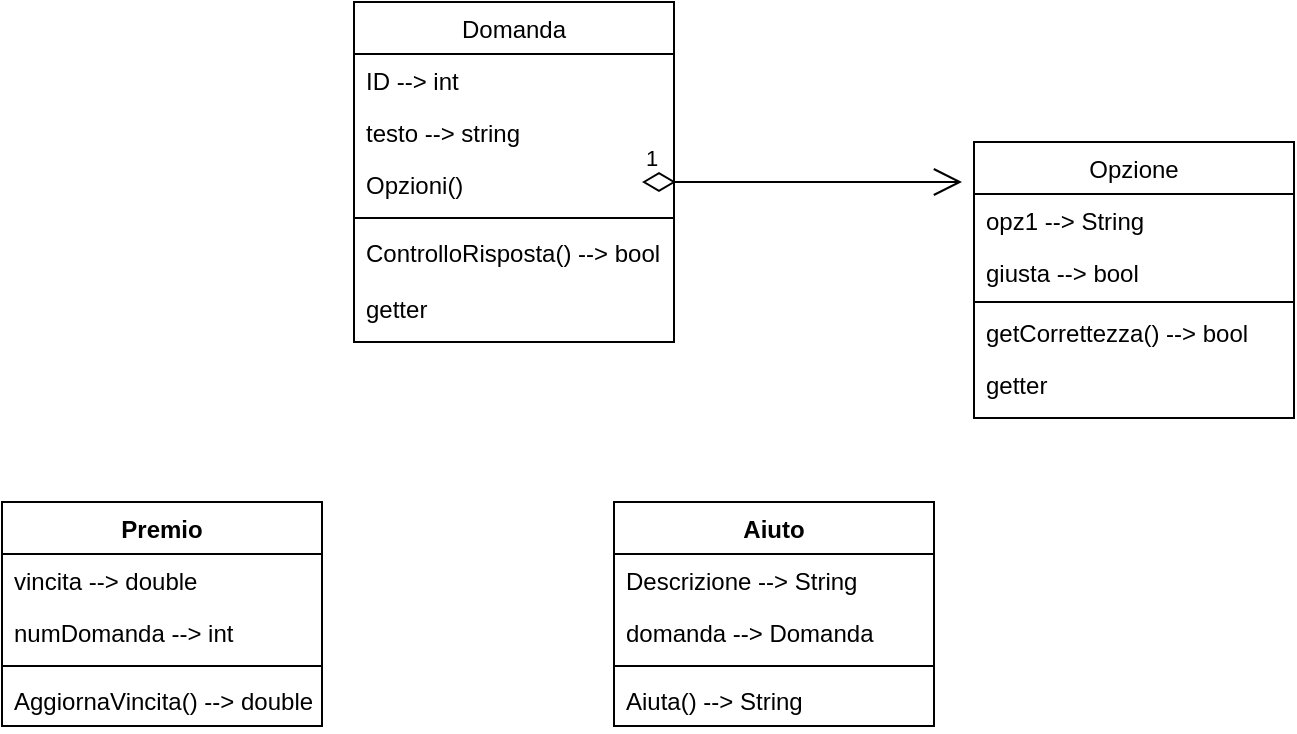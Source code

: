 <mxfile version="21.2.1" type="github">
  <diagram id="C5RBs43oDa-KdzZeNtuy" name="Page-1">
    <mxGraphModel dx="1434" dy="764" grid="1" gridSize="10" guides="1" tooltips="1" connect="1" arrows="1" fold="1" page="1" pageScale="1" pageWidth="827" pageHeight="1169" math="0" shadow="0">
      <root>
        <mxCell id="WIyWlLk6GJQsqaUBKTNV-0" />
        <mxCell id="WIyWlLk6GJQsqaUBKTNV-1" parent="WIyWlLk6GJQsqaUBKTNV-0" />
        <mxCell id="zkfFHV4jXpPFQw0GAbJ--17" value="Domanda" style="swimlane;fontStyle=0;align=center;verticalAlign=top;childLayout=stackLayout;horizontal=1;startSize=26;horizontalStack=0;resizeParent=1;resizeLast=0;collapsible=1;marginBottom=0;rounded=0;shadow=0;strokeWidth=1;" parent="WIyWlLk6GJQsqaUBKTNV-1" vertex="1">
          <mxGeometry x="270" y="120" width="160" height="170" as="geometry">
            <mxRectangle x="550" y="140" width="160" height="26" as="alternateBounds" />
          </mxGeometry>
        </mxCell>
        <mxCell id="zkfFHV4jXpPFQw0GAbJ--18" value="ID --&gt; int" style="text;align=left;verticalAlign=top;spacingLeft=4;spacingRight=4;overflow=hidden;rotatable=0;points=[[0,0.5],[1,0.5]];portConstraint=eastwest;" parent="zkfFHV4jXpPFQw0GAbJ--17" vertex="1">
          <mxGeometry y="26" width="160" height="26" as="geometry" />
        </mxCell>
        <mxCell id="zkfFHV4jXpPFQw0GAbJ--19" value="testo --&gt; string" style="text;align=left;verticalAlign=top;spacingLeft=4;spacingRight=4;overflow=hidden;rotatable=0;points=[[0,0.5],[1,0.5]];portConstraint=eastwest;rounded=0;shadow=0;html=0;" parent="zkfFHV4jXpPFQw0GAbJ--17" vertex="1">
          <mxGeometry y="52" width="160" height="26" as="geometry" />
        </mxCell>
        <mxCell id="zkfFHV4jXpPFQw0GAbJ--20" value="Opzioni()" style="text;align=left;verticalAlign=top;spacingLeft=4;spacingRight=4;overflow=hidden;rotatable=0;points=[[0,0.5],[1,0.5]];portConstraint=eastwest;rounded=0;shadow=0;html=0;" parent="zkfFHV4jXpPFQw0GAbJ--17" vertex="1">
          <mxGeometry y="78" width="160" height="26" as="geometry" />
        </mxCell>
        <mxCell id="zkfFHV4jXpPFQw0GAbJ--23" value="" style="line;html=1;strokeWidth=1;align=left;verticalAlign=middle;spacingTop=-1;spacingLeft=3;spacingRight=3;rotatable=0;labelPosition=right;points=[];portConstraint=eastwest;" parent="zkfFHV4jXpPFQw0GAbJ--17" vertex="1">
          <mxGeometry y="104" width="160" height="8" as="geometry" />
        </mxCell>
        <mxCell id="zkfFHV4jXpPFQw0GAbJ--24" value="ControlloRisposta() --&gt; bool" style="text;align=left;verticalAlign=top;spacingLeft=4;spacingRight=4;overflow=hidden;rotatable=0;points=[[0,0.5],[1,0.5]];portConstraint=eastwest;" parent="zkfFHV4jXpPFQw0GAbJ--17" vertex="1">
          <mxGeometry y="112" width="160" height="28" as="geometry" />
        </mxCell>
        <mxCell id="IM52D3VcYmx-DJAXNfUQ-20" value="getter" style="text;align=left;verticalAlign=top;spacingLeft=4;spacingRight=4;overflow=hidden;rotatable=0;points=[[0,0.5],[1,0.5]];portConstraint=eastwest;" vertex="1" parent="zkfFHV4jXpPFQw0GAbJ--17">
          <mxGeometry y="140" width="160" height="30" as="geometry" />
        </mxCell>
        <mxCell id="IM52D3VcYmx-DJAXNfUQ-2" value="Opzione" style="swimlane;fontStyle=0;align=center;verticalAlign=top;childLayout=stackLayout;horizontal=1;startSize=26;horizontalStack=0;resizeParent=1;resizeLast=0;collapsible=1;marginBottom=0;rounded=0;shadow=0;strokeWidth=1;" vertex="1" parent="WIyWlLk6GJQsqaUBKTNV-1">
          <mxGeometry x="580" y="190" width="160" height="138" as="geometry">
            <mxRectangle x="550" y="140" width="160" height="26" as="alternateBounds" />
          </mxGeometry>
        </mxCell>
        <mxCell id="IM52D3VcYmx-DJAXNfUQ-3" value="opz1 --&gt; String" style="text;align=left;verticalAlign=top;spacingLeft=4;spacingRight=4;overflow=hidden;rotatable=0;points=[[0,0.5],[1,0.5]];portConstraint=eastwest;" vertex="1" parent="IM52D3VcYmx-DJAXNfUQ-2">
          <mxGeometry y="26" width="160" height="26" as="geometry" />
        </mxCell>
        <mxCell id="IM52D3VcYmx-DJAXNfUQ-11" value="giusta --&gt; bool" style="text;align=left;verticalAlign=top;spacingLeft=4;spacingRight=4;overflow=hidden;rotatable=0;points=[[0,0.5],[1,0.5]];portConstraint=eastwest;rounded=0;shadow=0;html=0;" vertex="1" parent="IM52D3VcYmx-DJAXNfUQ-2">
          <mxGeometry y="52" width="160" height="26" as="geometry" />
        </mxCell>
        <mxCell id="IM52D3VcYmx-DJAXNfUQ-6" value="" style="line;html=1;strokeWidth=1;align=left;verticalAlign=middle;spacingTop=-1;spacingLeft=3;spacingRight=3;rotatable=0;labelPosition=right;points=[];portConstraint=eastwest;" vertex="1" parent="IM52D3VcYmx-DJAXNfUQ-2">
          <mxGeometry y="78" width="160" height="4" as="geometry" />
        </mxCell>
        <mxCell id="IM52D3VcYmx-DJAXNfUQ-19" value="getCorrettezza() --&gt; bool" style="text;align=left;verticalAlign=top;spacingLeft=4;spacingRight=4;overflow=hidden;rotatable=0;points=[[0,0.5],[1,0.5]];portConstraint=eastwest;" vertex="1" parent="IM52D3VcYmx-DJAXNfUQ-2">
          <mxGeometry y="82" width="160" height="26" as="geometry" />
        </mxCell>
        <mxCell id="IM52D3VcYmx-DJAXNfUQ-29" value="getter" style="text;align=left;verticalAlign=top;spacingLeft=4;spacingRight=4;overflow=hidden;rotatable=0;points=[[0,0.5],[1,0.5]];portConstraint=eastwest;" vertex="1" parent="IM52D3VcYmx-DJAXNfUQ-2">
          <mxGeometry y="108" width="160" height="30" as="geometry" />
        </mxCell>
        <mxCell id="IM52D3VcYmx-DJAXNfUQ-14" value="1" style="endArrow=open;html=1;endSize=12;startArrow=diamondThin;startSize=14;startFill=0;edgeStyle=orthogonalEdgeStyle;align=left;verticalAlign=bottom;rounded=0;" edge="1" parent="WIyWlLk6GJQsqaUBKTNV-1">
          <mxGeometry x="-1" y="3" relative="1" as="geometry">
            <mxPoint x="414" y="210" as="sourcePoint" />
            <mxPoint x="574" y="210" as="targetPoint" />
          </mxGeometry>
        </mxCell>
        <mxCell id="IM52D3VcYmx-DJAXNfUQ-15" value="Premio" style="swimlane;fontStyle=1;align=center;verticalAlign=top;childLayout=stackLayout;horizontal=1;startSize=26;horizontalStack=0;resizeParent=1;resizeParentMax=0;resizeLast=0;collapsible=1;marginBottom=0;whiteSpace=wrap;html=1;" vertex="1" parent="WIyWlLk6GJQsqaUBKTNV-1">
          <mxGeometry x="94" y="370" width="160" height="112" as="geometry" />
        </mxCell>
        <mxCell id="IM52D3VcYmx-DJAXNfUQ-16" value="vincita --&amp;gt; double&lt;br&gt;" style="text;strokeColor=none;fillColor=none;align=left;verticalAlign=top;spacingLeft=4;spacingRight=4;overflow=hidden;rotatable=0;points=[[0,0.5],[1,0.5]];portConstraint=eastwest;whiteSpace=wrap;html=1;" vertex="1" parent="IM52D3VcYmx-DJAXNfUQ-15">
          <mxGeometry y="26" width="160" height="26" as="geometry" />
        </mxCell>
        <mxCell id="IM52D3VcYmx-DJAXNfUQ-21" value="numDomanda --&amp;gt; int" style="text;strokeColor=none;fillColor=none;align=left;verticalAlign=top;spacingLeft=4;spacingRight=4;overflow=hidden;rotatable=0;points=[[0,0.5],[1,0.5]];portConstraint=eastwest;whiteSpace=wrap;html=1;" vertex="1" parent="IM52D3VcYmx-DJAXNfUQ-15">
          <mxGeometry y="52" width="160" height="26" as="geometry" />
        </mxCell>
        <mxCell id="IM52D3VcYmx-DJAXNfUQ-17" value="" style="line;strokeWidth=1;fillColor=none;align=left;verticalAlign=middle;spacingTop=-1;spacingLeft=3;spacingRight=3;rotatable=0;labelPosition=right;points=[];portConstraint=eastwest;strokeColor=inherit;" vertex="1" parent="IM52D3VcYmx-DJAXNfUQ-15">
          <mxGeometry y="78" width="160" height="8" as="geometry" />
        </mxCell>
        <mxCell id="IM52D3VcYmx-DJAXNfUQ-18" value="AggiornaVincita() --&amp;gt; double" style="text;strokeColor=none;fillColor=none;align=left;verticalAlign=top;spacingLeft=4;spacingRight=4;overflow=hidden;rotatable=0;points=[[0,0.5],[1,0.5]];portConstraint=eastwest;whiteSpace=wrap;html=1;" vertex="1" parent="IM52D3VcYmx-DJAXNfUQ-15">
          <mxGeometry y="86" width="160" height="26" as="geometry" />
        </mxCell>
        <mxCell id="IM52D3VcYmx-DJAXNfUQ-22" value="Aiuto" style="swimlane;fontStyle=1;align=center;verticalAlign=top;childLayout=stackLayout;horizontal=1;startSize=26;horizontalStack=0;resizeParent=1;resizeParentMax=0;resizeLast=0;collapsible=1;marginBottom=0;whiteSpace=wrap;html=1;" vertex="1" parent="WIyWlLk6GJQsqaUBKTNV-1">
          <mxGeometry x="400" y="370" width="160" height="112" as="geometry" />
        </mxCell>
        <mxCell id="IM52D3VcYmx-DJAXNfUQ-23" value="Descrizione --&amp;gt; String" style="text;strokeColor=none;fillColor=none;align=left;verticalAlign=top;spacingLeft=4;spacingRight=4;overflow=hidden;rotatable=0;points=[[0,0.5],[1,0.5]];portConstraint=eastwest;whiteSpace=wrap;html=1;" vertex="1" parent="IM52D3VcYmx-DJAXNfUQ-22">
          <mxGeometry y="26" width="160" height="26" as="geometry" />
        </mxCell>
        <mxCell id="IM52D3VcYmx-DJAXNfUQ-30" value="domanda --&amp;gt; Domanda" style="text;strokeColor=none;fillColor=none;align=left;verticalAlign=top;spacingLeft=4;spacingRight=4;overflow=hidden;rotatable=0;points=[[0,0.5],[1,0.5]];portConstraint=eastwest;whiteSpace=wrap;html=1;" vertex="1" parent="IM52D3VcYmx-DJAXNfUQ-22">
          <mxGeometry y="52" width="160" height="26" as="geometry" />
        </mxCell>
        <mxCell id="IM52D3VcYmx-DJAXNfUQ-24" value="" style="line;strokeWidth=1;fillColor=none;align=left;verticalAlign=middle;spacingTop=-1;spacingLeft=3;spacingRight=3;rotatable=0;labelPosition=right;points=[];portConstraint=eastwest;strokeColor=inherit;" vertex="1" parent="IM52D3VcYmx-DJAXNfUQ-22">
          <mxGeometry y="78" width="160" height="8" as="geometry" />
        </mxCell>
        <mxCell id="IM52D3VcYmx-DJAXNfUQ-25" value="Aiuta() --&amp;gt; String" style="text;strokeColor=none;fillColor=none;align=left;verticalAlign=top;spacingLeft=4;spacingRight=4;overflow=hidden;rotatable=0;points=[[0,0.5],[1,0.5]];portConstraint=eastwest;whiteSpace=wrap;html=1;" vertex="1" parent="IM52D3VcYmx-DJAXNfUQ-22">
          <mxGeometry y="86" width="160" height="26" as="geometry" />
        </mxCell>
      </root>
    </mxGraphModel>
  </diagram>
</mxfile>
